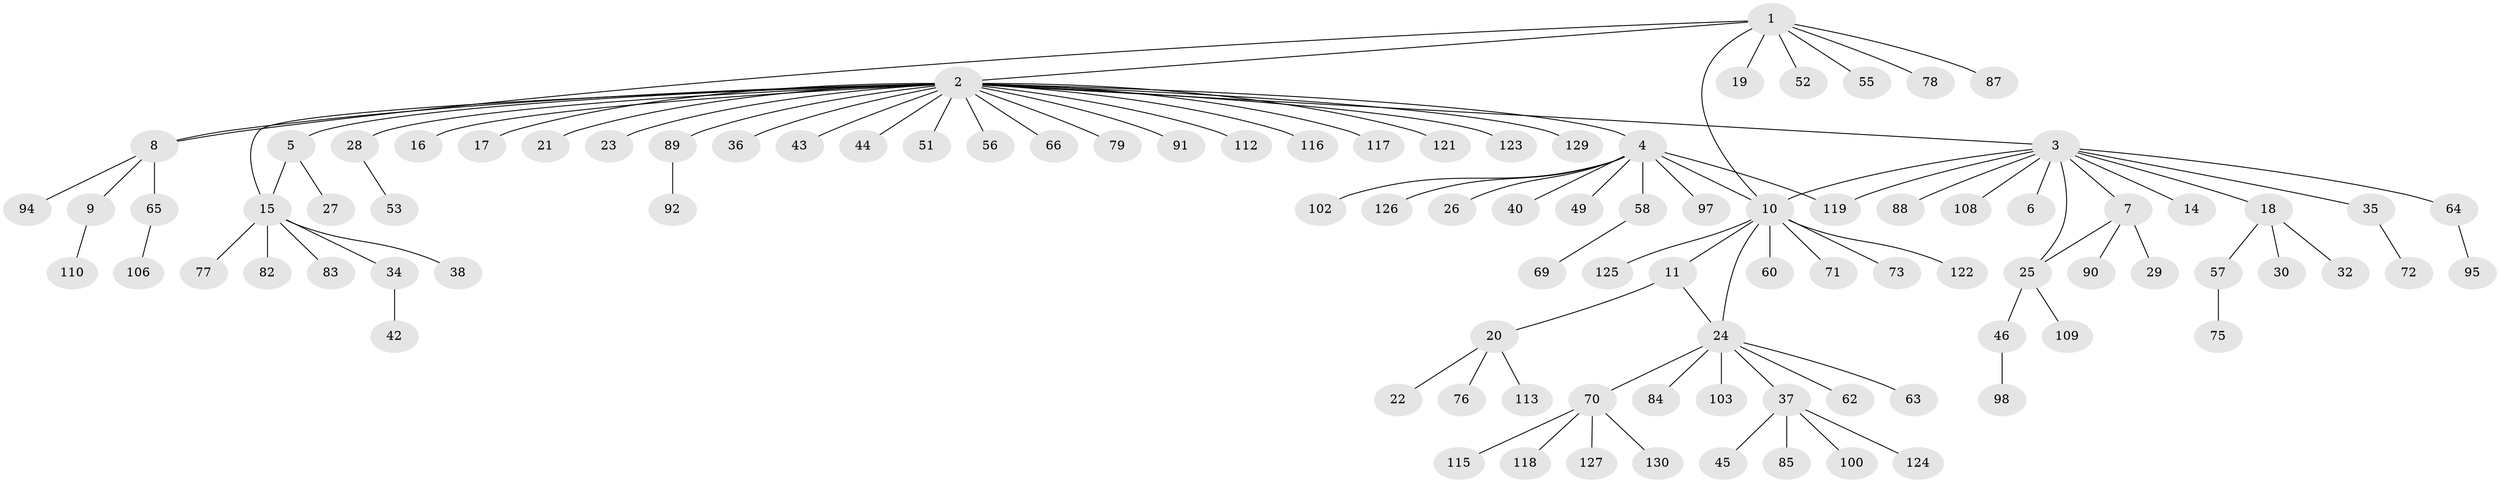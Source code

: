 // Generated by graph-tools (version 1.1) at 2025/51/02/27/25 19:51:58]
// undirected, 101 vertices, 107 edges
graph export_dot {
graph [start="1"]
  node [color=gray90,style=filled];
  1 [super="+101"];
  2 [super="+111"];
  3 [super="+67"];
  4 [super="+74"];
  5 [super="+47"];
  6;
  7 [super="+13"];
  8 [super="+86"];
  9 [super="+31"];
  10 [super="+12"];
  11 [super="+59"];
  14 [super="+93"];
  15 [super="+41"];
  16;
  17;
  18;
  19 [super="+128"];
  20 [super="+39"];
  21;
  22;
  23 [super="+48"];
  24 [super="+33"];
  25 [super="+61"];
  26;
  27 [super="+114"];
  28;
  29;
  30 [super="+81"];
  32 [super="+50"];
  34 [super="+104"];
  35;
  36;
  37 [super="+96"];
  38 [super="+80"];
  40;
  42;
  43;
  44;
  45 [super="+54"];
  46 [super="+68"];
  49;
  51;
  52;
  53;
  55;
  56;
  57;
  58;
  60;
  62;
  63;
  64;
  65;
  66 [super="+105"];
  69;
  70 [super="+99"];
  71;
  72;
  73;
  75;
  76;
  77;
  78;
  79;
  82;
  83 [super="+120"];
  84;
  85;
  87;
  88;
  89;
  90;
  91;
  92;
  94;
  95;
  97;
  98;
  100;
  102;
  103 [super="+107"];
  106;
  108;
  109;
  110;
  112;
  113;
  115;
  116;
  117;
  118;
  119;
  121;
  122;
  123;
  124;
  125;
  126;
  127;
  129;
  130;
  1 -- 2;
  1 -- 8;
  1 -- 10;
  1 -- 19;
  1 -- 52;
  1 -- 55;
  1 -- 78;
  1 -- 87;
  2 -- 3;
  2 -- 4;
  2 -- 5;
  2 -- 8;
  2 -- 15;
  2 -- 16;
  2 -- 17;
  2 -- 21;
  2 -- 23;
  2 -- 28;
  2 -- 36;
  2 -- 43;
  2 -- 44;
  2 -- 51;
  2 -- 56;
  2 -- 66;
  2 -- 79;
  2 -- 89;
  2 -- 91;
  2 -- 112;
  2 -- 116;
  2 -- 117;
  2 -- 121;
  2 -- 123;
  2 -- 129;
  3 -- 6;
  3 -- 7;
  3 -- 14;
  3 -- 18;
  3 -- 35;
  3 -- 64;
  3 -- 88;
  3 -- 108;
  3 -- 119;
  3 -- 10;
  3 -- 25;
  4 -- 10;
  4 -- 26;
  4 -- 40;
  4 -- 49;
  4 -- 58;
  4 -- 97;
  4 -- 102;
  4 -- 119;
  4 -- 126;
  5 -- 15;
  5 -- 27;
  7 -- 25;
  7 -- 29;
  7 -- 90;
  8 -- 9;
  8 -- 65;
  8 -- 94;
  9 -- 110;
  10 -- 11;
  10 -- 24;
  10 -- 60;
  10 -- 71;
  10 -- 73;
  10 -- 122;
  10 -- 125;
  11 -- 20;
  11 -- 24;
  15 -- 34;
  15 -- 38;
  15 -- 82;
  15 -- 83;
  15 -- 77;
  18 -- 30;
  18 -- 32;
  18 -- 57;
  20 -- 22;
  20 -- 76;
  20 -- 113;
  24 -- 37;
  24 -- 84;
  24 -- 70;
  24 -- 103;
  24 -- 62;
  24 -- 63;
  25 -- 46;
  25 -- 109;
  28 -- 53;
  34 -- 42;
  35 -- 72;
  37 -- 45;
  37 -- 85;
  37 -- 100;
  37 -- 124;
  46 -- 98;
  57 -- 75;
  58 -- 69;
  64 -- 95;
  65 -- 106;
  70 -- 115;
  70 -- 118;
  70 -- 127;
  70 -- 130;
  89 -- 92;
}
